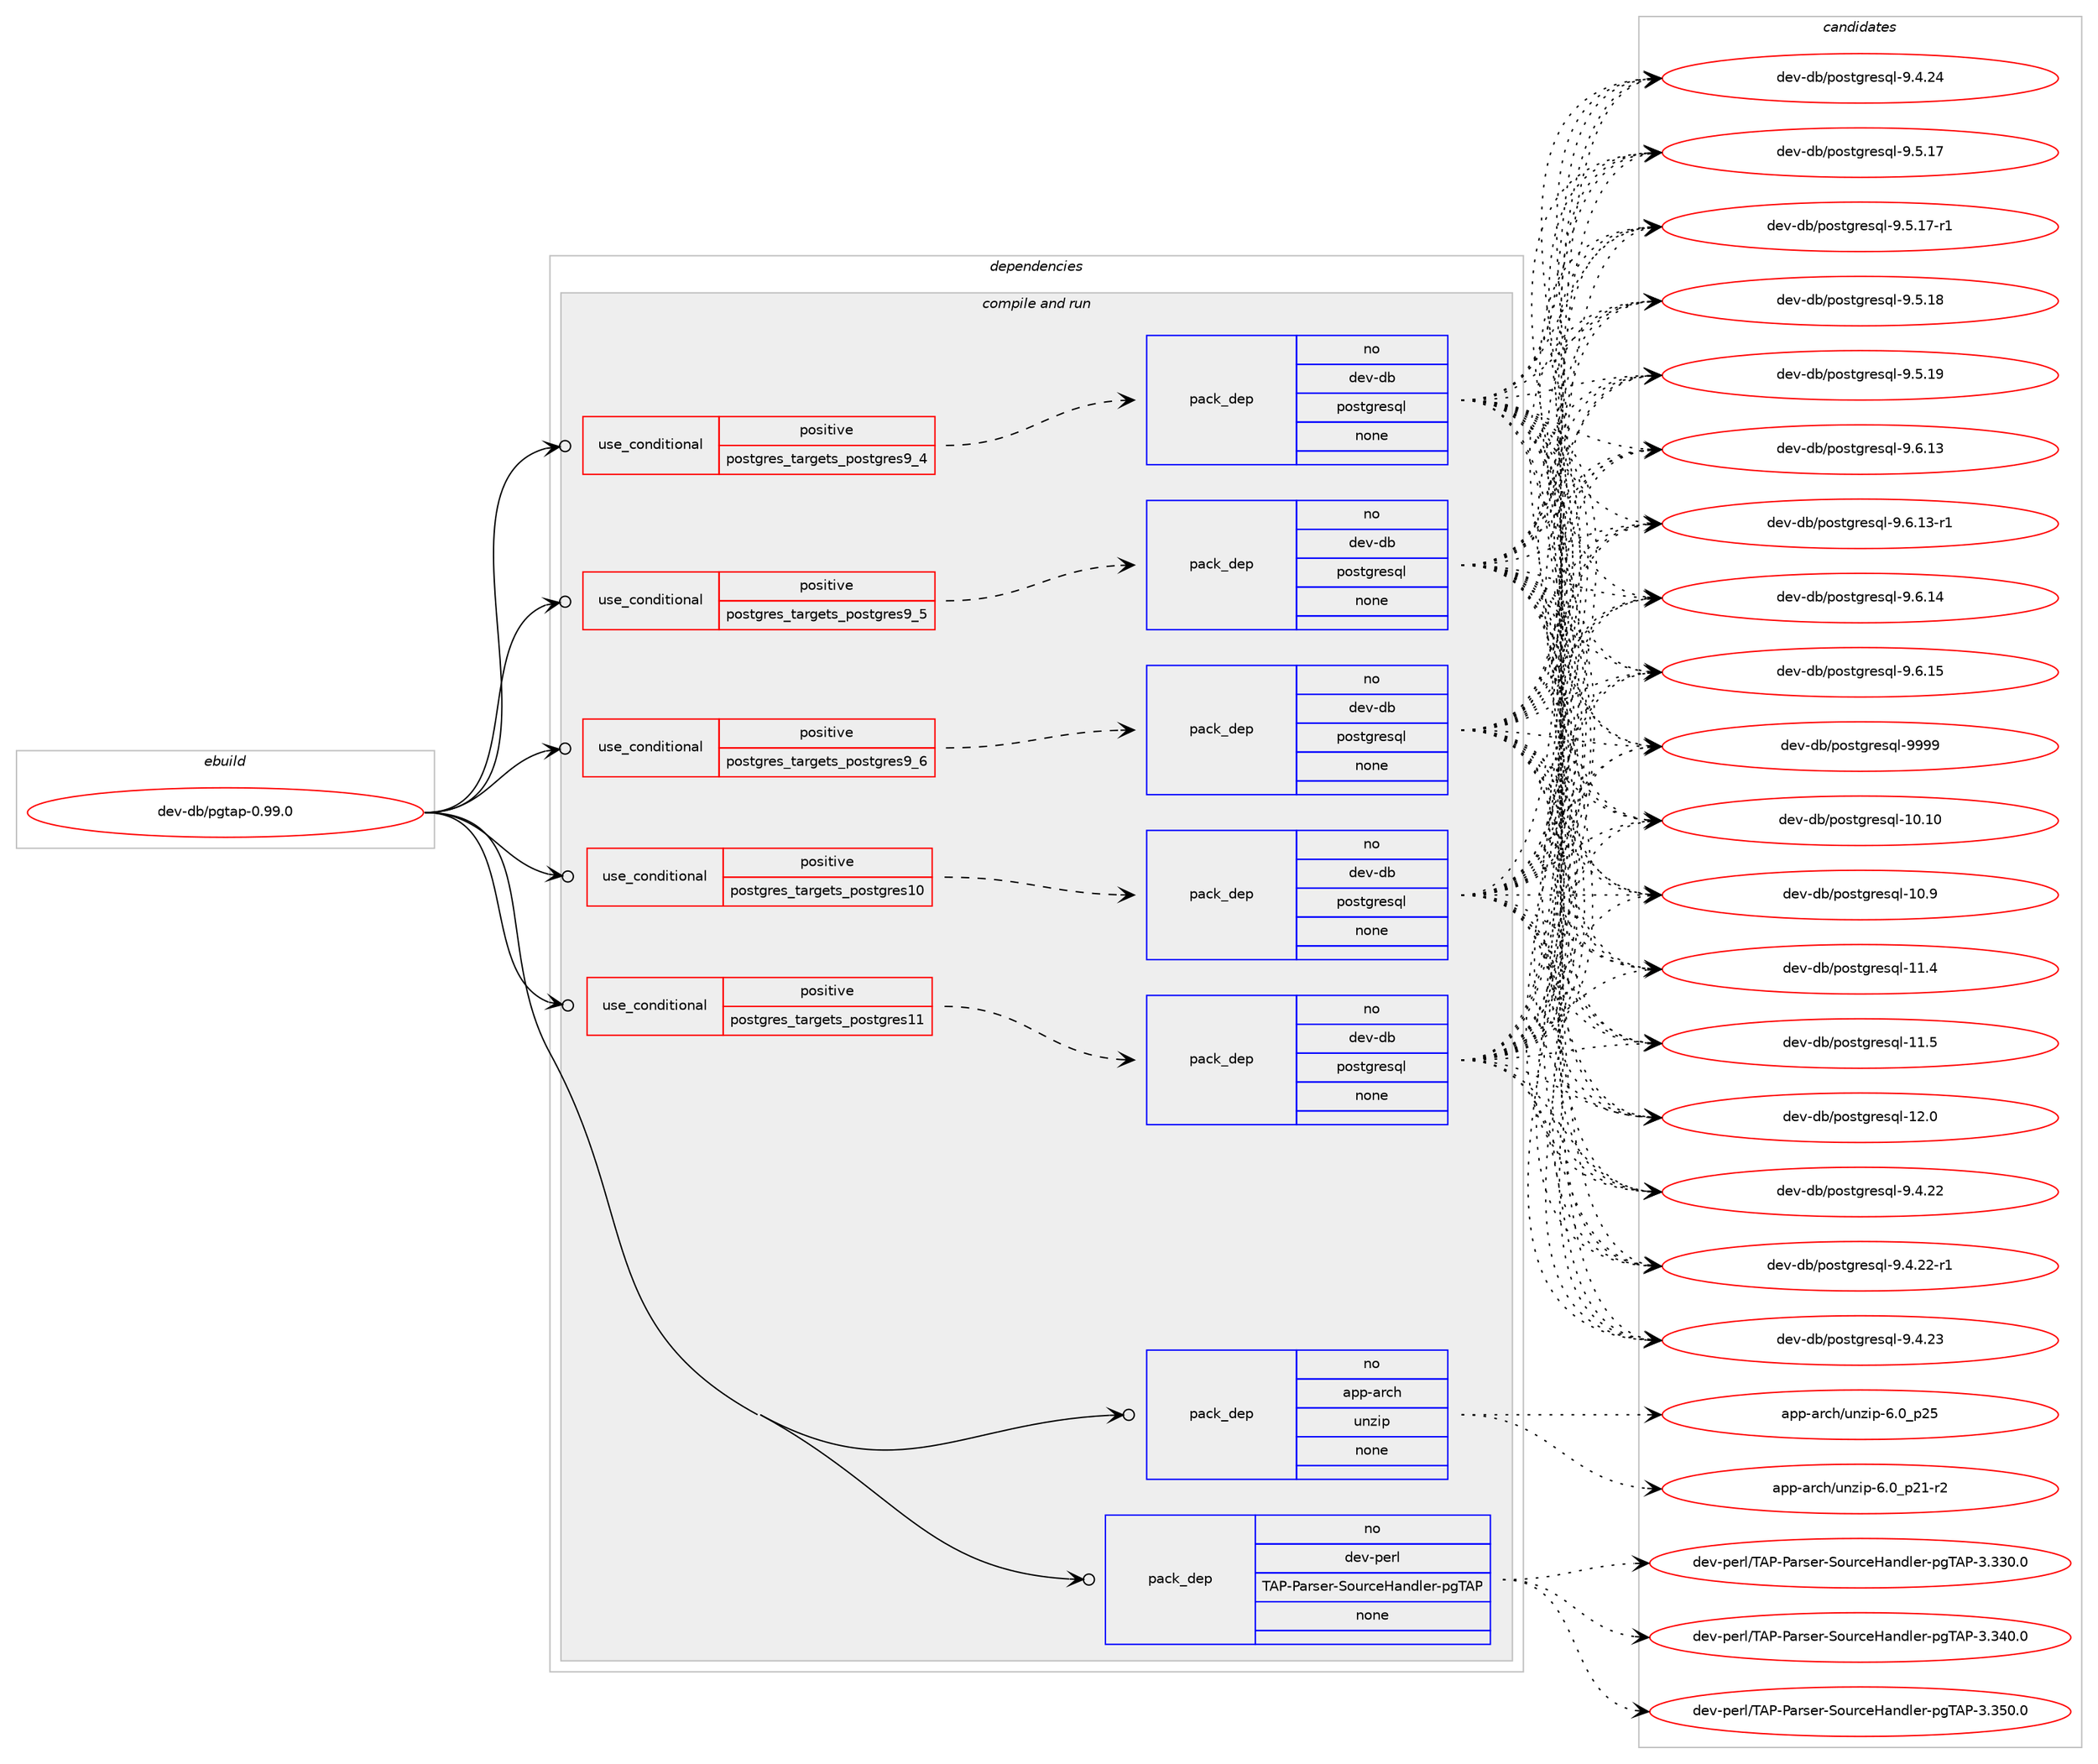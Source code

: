 digraph prolog {

# *************
# Graph options
# *************

newrank=true;
concentrate=true;
compound=true;
graph [rankdir=LR,fontname=Helvetica,fontsize=10,ranksep=1.5];#, ranksep=2.5, nodesep=0.2];
edge  [arrowhead=vee];
node  [fontname=Helvetica,fontsize=10];

# **********
# The ebuild
# **********

subgraph cluster_leftcol {
color=gray;
rank=same;
label=<<i>ebuild</i>>;
id [label="dev-db/pgtap-0.99.0", color=red, width=4, href="../dev-db/pgtap-0.99.0.svg"];
}

# ****************
# The dependencies
# ****************

subgraph cluster_midcol {
color=gray;
label=<<i>dependencies</i>>;
subgraph cluster_compile {
fillcolor="#eeeeee";
style=filled;
label=<<i>compile</i>>;
}
subgraph cluster_compileandrun {
fillcolor="#eeeeee";
style=filled;
label=<<i>compile and run</i>>;
subgraph cond123547 {
dependency521700 [label=<<TABLE BORDER="0" CELLBORDER="1" CELLSPACING="0" CELLPADDING="4"><TR><TD ROWSPAN="3" CELLPADDING="10">use_conditional</TD></TR><TR><TD>positive</TD></TR><TR><TD>postgres_targets_postgres10</TD></TR></TABLE>>, shape=none, color=red];
subgraph pack388435 {
dependency521701 [label=<<TABLE BORDER="0" CELLBORDER="1" CELLSPACING="0" CELLPADDING="4" WIDTH="220"><TR><TD ROWSPAN="6" CELLPADDING="30">pack_dep</TD></TR><TR><TD WIDTH="110">no</TD></TR><TR><TD>dev-db</TD></TR><TR><TD>postgresql</TD></TR><TR><TD>none</TD></TR><TR><TD></TD></TR></TABLE>>, shape=none, color=blue];
}
dependency521700:e -> dependency521701:w [weight=20,style="dashed",arrowhead="vee"];
}
id:e -> dependency521700:w [weight=20,style="solid",arrowhead="odotvee"];
subgraph cond123548 {
dependency521702 [label=<<TABLE BORDER="0" CELLBORDER="1" CELLSPACING="0" CELLPADDING="4"><TR><TD ROWSPAN="3" CELLPADDING="10">use_conditional</TD></TR><TR><TD>positive</TD></TR><TR><TD>postgres_targets_postgres11</TD></TR></TABLE>>, shape=none, color=red];
subgraph pack388436 {
dependency521703 [label=<<TABLE BORDER="0" CELLBORDER="1" CELLSPACING="0" CELLPADDING="4" WIDTH="220"><TR><TD ROWSPAN="6" CELLPADDING="30">pack_dep</TD></TR><TR><TD WIDTH="110">no</TD></TR><TR><TD>dev-db</TD></TR><TR><TD>postgresql</TD></TR><TR><TD>none</TD></TR><TR><TD></TD></TR></TABLE>>, shape=none, color=blue];
}
dependency521702:e -> dependency521703:w [weight=20,style="dashed",arrowhead="vee"];
}
id:e -> dependency521702:w [weight=20,style="solid",arrowhead="odotvee"];
subgraph cond123549 {
dependency521704 [label=<<TABLE BORDER="0" CELLBORDER="1" CELLSPACING="0" CELLPADDING="4"><TR><TD ROWSPAN="3" CELLPADDING="10">use_conditional</TD></TR><TR><TD>positive</TD></TR><TR><TD>postgres_targets_postgres9_4</TD></TR></TABLE>>, shape=none, color=red];
subgraph pack388437 {
dependency521705 [label=<<TABLE BORDER="0" CELLBORDER="1" CELLSPACING="0" CELLPADDING="4" WIDTH="220"><TR><TD ROWSPAN="6" CELLPADDING="30">pack_dep</TD></TR><TR><TD WIDTH="110">no</TD></TR><TR><TD>dev-db</TD></TR><TR><TD>postgresql</TD></TR><TR><TD>none</TD></TR><TR><TD></TD></TR></TABLE>>, shape=none, color=blue];
}
dependency521704:e -> dependency521705:w [weight=20,style="dashed",arrowhead="vee"];
}
id:e -> dependency521704:w [weight=20,style="solid",arrowhead="odotvee"];
subgraph cond123550 {
dependency521706 [label=<<TABLE BORDER="0" CELLBORDER="1" CELLSPACING="0" CELLPADDING="4"><TR><TD ROWSPAN="3" CELLPADDING="10">use_conditional</TD></TR><TR><TD>positive</TD></TR><TR><TD>postgres_targets_postgres9_5</TD></TR></TABLE>>, shape=none, color=red];
subgraph pack388438 {
dependency521707 [label=<<TABLE BORDER="0" CELLBORDER="1" CELLSPACING="0" CELLPADDING="4" WIDTH="220"><TR><TD ROWSPAN="6" CELLPADDING="30">pack_dep</TD></TR><TR><TD WIDTH="110">no</TD></TR><TR><TD>dev-db</TD></TR><TR><TD>postgresql</TD></TR><TR><TD>none</TD></TR><TR><TD></TD></TR></TABLE>>, shape=none, color=blue];
}
dependency521706:e -> dependency521707:w [weight=20,style="dashed",arrowhead="vee"];
}
id:e -> dependency521706:w [weight=20,style="solid",arrowhead="odotvee"];
subgraph cond123551 {
dependency521708 [label=<<TABLE BORDER="0" CELLBORDER="1" CELLSPACING="0" CELLPADDING="4"><TR><TD ROWSPAN="3" CELLPADDING="10">use_conditional</TD></TR><TR><TD>positive</TD></TR><TR><TD>postgres_targets_postgres9_6</TD></TR></TABLE>>, shape=none, color=red];
subgraph pack388439 {
dependency521709 [label=<<TABLE BORDER="0" CELLBORDER="1" CELLSPACING="0" CELLPADDING="4" WIDTH="220"><TR><TD ROWSPAN="6" CELLPADDING="30">pack_dep</TD></TR><TR><TD WIDTH="110">no</TD></TR><TR><TD>dev-db</TD></TR><TR><TD>postgresql</TD></TR><TR><TD>none</TD></TR><TR><TD></TD></TR></TABLE>>, shape=none, color=blue];
}
dependency521708:e -> dependency521709:w [weight=20,style="dashed",arrowhead="vee"];
}
id:e -> dependency521708:w [weight=20,style="solid",arrowhead="odotvee"];
subgraph pack388440 {
dependency521710 [label=<<TABLE BORDER="0" CELLBORDER="1" CELLSPACING="0" CELLPADDING="4" WIDTH="220"><TR><TD ROWSPAN="6" CELLPADDING="30">pack_dep</TD></TR><TR><TD WIDTH="110">no</TD></TR><TR><TD>app-arch</TD></TR><TR><TD>unzip</TD></TR><TR><TD>none</TD></TR><TR><TD></TD></TR></TABLE>>, shape=none, color=blue];
}
id:e -> dependency521710:w [weight=20,style="solid",arrowhead="odotvee"];
subgraph pack388441 {
dependency521711 [label=<<TABLE BORDER="0" CELLBORDER="1" CELLSPACING="0" CELLPADDING="4" WIDTH="220"><TR><TD ROWSPAN="6" CELLPADDING="30">pack_dep</TD></TR><TR><TD WIDTH="110">no</TD></TR><TR><TD>dev-perl</TD></TR><TR><TD>TAP-Parser-SourceHandler-pgTAP</TD></TR><TR><TD>none</TD></TR><TR><TD></TD></TR></TABLE>>, shape=none, color=blue];
}
id:e -> dependency521711:w [weight=20,style="solid",arrowhead="odotvee"];
}
subgraph cluster_run {
fillcolor="#eeeeee";
style=filled;
label=<<i>run</i>>;
}
}

# **************
# The candidates
# **************

subgraph cluster_choices {
rank=same;
color=gray;
label=<<i>candidates</i>>;

subgraph choice388435 {
color=black;
nodesep=1;
choice100101118451009847112111115116103114101115113108454948464948 [label="dev-db/postgresql-10.10", color=red, width=4,href="../dev-db/postgresql-10.10.svg"];
choice1001011184510098471121111151161031141011151131084549484657 [label="dev-db/postgresql-10.9", color=red, width=4,href="../dev-db/postgresql-10.9.svg"];
choice1001011184510098471121111151161031141011151131084549494652 [label="dev-db/postgresql-11.4", color=red, width=4,href="../dev-db/postgresql-11.4.svg"];
choice1001011184510098471121111151161031141011151131084549494653 [label="dev-db/postgresql-11.5", color=red, width=4,href="../dev-db/postgresql-11.5.svg"];
choice1001011184510098471121111151161031141011151131084549504648 [label="dev-db/postgresql-12.0", color=red, width=4,href="../dev-db/postgresql-12.0.svg"];
choice10010111845100984711211111511610311410111511310845574652465050 [label="dev-db/postgresql-9.4.22", color=red, width=4,href="../dev-db/postgresql-9.4.22.svg"];
choice100101118451009847112111115116103114101115113108455746524650504511449 [label="dev-db/postgresql-9.4.22-r1", color=red, width=4,href="../dev-db/postgresql-9.4.22-r1.svg"];
choice10010111845100984711211111511610311410111511310845574652465051 [label="dev-db/postgresql-9.4.23", color=red, width=4,href="../dev-db/postgresql-9.4.23.svg"];
choice10010111845100984711211111511610311410111511310845574652465052 [label="dev-db/postgresql-9.4.24", color=red, width=4,href="../dev-db/postgresql-9.4.24.svg"];
choice10010111845100984711211111511610311410111511310845574653464955 [label="dev-db/postgresql-9.5.17", color=red, width=4,href="../dev-db/postgresql-9.5.17.svg"];
choice100101118451009847112111115116103114101115113108455746534649554511449 [label="dev-db/postgresql-9.5.17-r1", color=red, width=4,href="../dev-db/postgresql-9.5.17-r1.svg"];
choice10010111845100984711211111511610311410111511310845574653464956 [label="dev-db/postgresql-9.5.18", color=red, width=4,href="../dev-db/postgresql-9.5.18.svg"];
choice10010111845100984711211111511610311410111511310845574653464957 [label="dev-db/postgresql-9.5.19", color=red, width=4,href="../dev-db/postgresql-9.5.19.svg"];
choice10010111845100984711211111511610311410111511310845574654464951 [label="dev-db/postgresql-9.6.13", color=red, width=4,href="../dev-db/postgresql-9.6.13.svg"];
choice100101118451009847112111115116103114101115113108455746544649514511449 [label="dev-db/postgresql-9.6.13-r1", color=red, width=4,href="../dev-db/postgresql-9.6.13-r1.svg"];
choice10010111845100984711211111511610311410111511310845574654464952 [label="dev-db/postgresql-9.6.14", color=red, width=4,href="../dev-db/postgresql-9.6.14.svg"];
choice10010111845100984711211111511610311410111511310845574654464953 [label="dev-db/postgresql-9.6.15", color=red, width=4,href="../dev-db/postgresql-9.6.15.svg"];
choice1001011184510098471121111151161031141011151131084557575757 [label="dev-db/postgresql-9999", color=red, width=4,href="../dev-db/postgresql-9999.svg"];
dependency521701:e -> choice100101118451009847112111115116103114101115113108454948464948:w [style=dotted,weight="100"];
dependency521701:e -> choice1001011184510098471121111151161031141011151131084549484657:w [style=dotted,weight="100"];
dependency521701:e -> choice1001011184510098471121111151161031141011151131084549494652:w [style=dotted,weight="100"];
dependency521701:e -> choice1001011184510098471121111151161031141011151131084549494653:w [style=dotted,weight="100"];
dependency521701:e -> choice1001011184510098471121111151161031141011151131084549504648:w [style=dotted,weight="100"];
dependency521701:e -> choice10010111845100984711211111511610311410111511310845574652465050:w [style=dotted,weight="100"];
dependency521701:e -> choice100101118451009847112111115116103114101115113108455746524650504511449:w [style=dotted,weight="100"];
dependency521701:e -> choice10010111845100984711211111511610311410111511310845574652465051:w [style=dotted,weight="100"];
dependency521701:e -> choice10010111845100984711211111511610311410111511310845574652465052:w [style=dotted,weight="100"];
dependency521701:e -> choice10010111845100984711211111511610311410111511310845574653464955:w [style=dotted,weight="100"];
dependency521701:e -> choice100101118451009847112111115116103114101115113108455746534649554511449:w [style=dotted,weight="100"];
dependency521701:e -> choice10010111845100984711211111511610311410111511310845574653464956:w [style=dotted,weight="100"];
dependency521701:e -> choice10010111845100984711211111511610311410111511310845574653464957:w [style=dotted,weight="100"];
dependency521701:e -> choice10010111845100984711211111511610311410111511310845574654464951:w [style=dotted,weight="100"];
dependency521701:e -> choice100101118451009847112111115116103114101115113108455746544649514511449:w [style=dotted,weight="100"];
dependency521701:e -> choice10010111845100984711211111511610311410111511310845574654464952:w [style=dotted,weight="100"];
dependency521701:e -> choice10010111845100984711211111511610311410111511310845574654464953:w [style=dotted,weight="100"];
dependency521701:e -> choice1001011184510098471121111151161031141011151131084557575757:w [style=dotted,weight="100"];
}
subgraph choice388436 {
color=black;
nodesep=1;
choice100101118451009847112111115116103114101115113108454948464948 [label="dev-db/postgresql-10.10", color=red, width=4,href="../dev-db/postgresql-10.10.svg"];
choice1001011184510098471121111151161031141011151131084549484657 [label="dev-db/postgresql-10.9", color=red, width=4,href="../dev-db/postgresql-10.9.svg"];
choice1001011184510098471121111151161031141011151131084549494652 [label="dev-db/postgresql-11.4", color=red, width=4,href="../dev-db/postgresql-11.4.svg"];
choice1001011184510098471121111151161031141011151131084549494653 [label="dev-db/postgresql-11.5", color=red, width=4,href="../dev-db/postgresql-11.5.svg"];
choice1001011184510098471121111151161031141011151131084549504648 [label="dev-db/postgresql-12.0", color=red, width=4,href="../dev-db/postgresql-12.0.svg"];
choice10010111845100984711211111511610311410111511310845574652465050 [label="dev-db/postgresql-9.4.22", color=red, width=4,href="../dev-db/postgresql-9.4.22.svg"];
choice100101118451009847112111115116103114101115113108455746524650504511449 [label="dev-db/postgresql-9.4.22-r1", color=red, width=4,href="../dev-db/postgresql-9.4.22-r1.svg"];
choice10010111845100984711211111511610311410111511310845574652465051 [label="dev-db/postgresql-9.4.23", color=red, width=4,href="../dev-db/postgresql-9.4.23.svg"];
choice10010111845100984711211111511610311410111511310845574652465052 [label="dev-db/postgresql-9.4.24", color=red, width=4,href="../dev-db/postgresql-9.4.24.svg"];
choice10010111845100984711211111511610311410111511310845574653464955 [label="dev-db/postgresql-9.5.17", color=red, width=4,href="../dev-db/postgresql-9.5.17.svg"];
choice100101118451009847112111115116103114101115113108455746534649554511449 [label="dev-db/postgresql-9.5.17-r1", color=red, width=4,href="../dev-db/postgresql-9.5.17-r1.svg"];
choice10010111845100984711211111511610311410111511310845574653464956 [label="dev-db/postgresql-9.5.18", color=red, width=4,href="../dev-db/postgresql-9.5.18.svg"];
choice10010111845100984711211111511610311410111511310845574653464957 [label="dev-db/postgresql-9.5.19", color=red, width=4,href="../dev-db/postgresql-9.5.19.svg"];
choice10010111845100984711211111511610311410111511310845574654464951 [label="dev-db/postgresql-9.6.13", color=red, width=4,href="../dev-db/postgresql-9.6.13.svg"];
choice100101118451009847112111115116103114101115113108455746544649514511449 [label="dev-db/postgresql-9.6.13-r1", color=red, width=4,href="../dev-db/postgresql-9.6.13-r1.svg"];
choice10010111845100984711211111511610311410111511310845574654464952 [label="dev-db/postgresql-9.6.14", color=red, width=4,href="../dev-db/postgresql-9.6.14.svg"];
choice10010111845100984711211111511610311410111511310845574654464953 [label="dev-db/postgresql-9.6.15", color=red, width=4,href="../dev-db/postgresql-9.6.15.svg"];
choice1001011184510098471121111151161031141011151131084557575757 [label="dev-db/postgresql-9999", color=red, width=4,href="../dev-db/postgresql-9999.svg"];
dependency521703:e -> choice100101118451009847112111115116103114101115113108454948464948:w [style=dotted,weight="100"];
dependency521703:e -> choice1001011184510098471121111151161031141011151131084549484657:w [style=dotted,weight="100"];
dependency521703:e -> choice1001011184510098471121111151161031141011151131084549494652:w [style=dotted,weight="100"];
dependency521703:e -> choice1001011184510098471121111151161031141011151131084549494653:w [style=dotted,weight="100"];
dependency521703:e -> choice1001011184510098471121111151161031141011151131084549504648:w [style=dotted,weight="100"];
dependency521703:e -> choice10010111845100984711211111511610311410111511310845574652465050:w [style=dotted,weight="100"];
dependency521703:e -> choice100101118451009847112111115116103114101115113108455746524650504511449:w [style=dotted,weight="100"];
dependency521703:e -> choice10010111845100984711211111511610311410111511310845574652465051:w [style=dotted,weight="100"];
dependency521703:e -> choice10010111845100984711211111511610311410111511310845574652465052:w [style=dotted,weight="100"];
dependency521703:e -> choice10010111845100984711211111511610311410111511310845574653464955:w [style=dotted,weight="100"];
dependency521703:e -> choice100101118451009847112111115116103114101115113108455746534649554511449:w [style=dotted,weight="100"];
dependency521703:e -> choice10010111845100984711211111511610311410111511310845574653464956:w [style=dotted,weight="100"];
dependency521703:e -> choice10010111845100984711211111511610311410111511310845574653464957:w [style=dotted,weight="100"];
dependency521703:e -> choice10010111845100984711211111511610311410111511310845574654464951:w [style=dotted,weight="100"];
dependency521703:e -> choice100101118451009847112111115116103114101115113108455746544649514511449:w [style=dotted,weight="100"];
dependency521703:e -> choice10010111845100984711211111511610311410111511310845574654464952:w [style=dotted,weight="100"];
dependency521703:e -> choice10010111845100984711211111511610311410111511310845574654464953:w [style=dotted,weight="100"];
dependency521703:e -> choice1001011184510098471121111151161031141011151131084557575757:w [style=dotted,weight="100"];
}
subgraph choice388437 {
color=black;
nodesep=1;
choice100101118451009847112111115116103114101115113108454948464948 [label="dev-db/postgresql-10.10", color=red, width=4,href="../dev-db/postgresql-10.10.svg"];
choice1001011184510098471121111151161031141011151131084549484657 [label="dev-db/postgresql-10.9", color=red, width=4,href="../dev-db/postgresql-10.9.svg"];
choice1001011184510098471121111151161031141011151131084549494652 [label="dev-db/postgresql-11.4", color=red, width=4,href="../dev-db/postgresql-11.4.svg"];
choice1001011184510098471121111151161031141011151131084549494653 [label="dev-db/postgresql-11.5", color=red, width=4,href="../dev-db/postgresql-11.5.svg"];
choice1001011184510098471121111151161031141011151131084549504648 [label="dev-db/postgresql-12.0", color=red, width=4,href="../dev-db/postgresql-12.0.svg"];
choice10010111845100984711211111511610311410111511310845574652465050 [label="dev-db/postgresql-9.4.22", color=red, width=4,href="../dev-db/postgresql-9.4.22.svg"];
choice100101118451009847112111115116103114101115113108455746524650504511449 [label="dev-db/postgresql-9.4.22-r1", color=red, width=4,href="../dev-db/postgresql-9.4.22-r1.svg"];
choice10010111845100984711211111511610311410111511310845574652465051 [label="dev-db/postgresql-9.4.23", color=red, width=4,href="../dev-db/postgresql-9.4.23.svg"];
choice10010111845100984711211111511610311410111511310845574652465052 [label="dev-db/postgresql-9.4.24", color=red, width=4,href="../dev-db/postgresql-9.4.24.svg"];
choice10010111845100984711211111511610311410111511310845574653464955 [label="dev-db/postgresql-9.5.17", color=red, width=4,href="../dev-db/postgresql-9.5.17.svg"];
choice100101118451009847112111115116103114101115113108455746534649554511449 [label="dev-db/postgresql-9.5.17-r1", color=red, width=4,href="../dev-db/postgresql-9.5.17-r1.svg"];
choice10010111845100984711211111511610311410111511310845574653464956 [label="dev-db/postgresql-9.5.18", color=red, width=4,href="../dev-db/postgresql-9.5.18.svg"];
choice10010111845100984711211111511610311410111511310845574653464957 [label="dev-db/postgresql-9.5.19", color=red, width=4,href="../dev-db/postgresql-9.5.19.svg"];
choice10010111845100984711211111511610311410111511310845574654464951 [label="dev-db/postgresql-9.6.13", color=red, width=4,href="../dev-db/postgresql-9.6.13.svg"];
choice100101118451009847112111115116103114101115113108455746544649514511449 [label="dev-db/postgresql-9.6.13-r1", color=red, width=4,href="../dev-db/postgresql-9.6.13-r1.svg"];
choice10010111845100984711211111511610311410111511310845574654464952 [label="dev-db/postgresql-9.6.14", color=red, width=4,href="../dev-db/postgresql-9.6.14.svg"];
choice10010111845100984711211111511610311410111511310845574654464953 [label="dev-db/postgresql-9.6.15", color=red, width=4,href="../dev-db/postgresql-9.6.15.svg"];
choice1001011184510098471121111151161031141011151131084557575757 [label="dev-db/postgresql-9999", color=red, width=4,href="../dev-db/postgresql-9999.svg"];
dependency521705:e -> choice100101118451009847112111115116103114101115113108454948464948:w [style=dotted,weight="100"];
dependency521705:e -> choice1001011184510098471121111151161031141011151131084549484657:w [style=dotted,weight="100"];
dependency521705:e -> choice1001011184510098471121111151161031141011151131084549494652:w [style=dotted,weight="100"];
dependency521705:e -> choice1001011184510098471121111151161031141011151131084549494653:w [style=dotted,weight="100"];
dependency521705:e -> choice1001011184510098471121111151161031141011151131084549504648:w [style=dotted,weight="100"];
dependency521705:e -> choice10010111845100984711211111511610311410111511310845574652465050:w [style=dotted,weight="100"];
dependency521705:e -> choice100101118451009847112111115116103114101115113108455746524650504511449:w [style=dotted,weight="100"];
dependency521705:e -> choice10010111845100984711211111511610311410111511310845574652465051:w [style=dotted,weight="100"];
dependency521705:e -> choice10010111845100984711211111511610311410111511310845574652465052:w [style=dotted,weight="100"];
dependency521705:e -> choice10010111845100984711211111511610311410111511310845574653464955:w [style=dotted,weight="100"];
dependency521705:e -> choice100101118451009847112111115116103114101115113108455746534649554511449:w [style=dotted,weight="100"];
dependency521705:e -> choice10010111845100984711211111511610311410111511310845574653464956:w [style=dotted,weight="100"];
dependency521705:e -> choice10010111845100984711211111511610311410111511310845574653464957:w [style=dotted,weight="100"];
dependency521705:e -> choice10010111845100984711211111511610311410111511310845574654464951:w [style=dotted,weight="100"];
dependency521705:e -> choice100101118451009847112111115116103114101115113108455746544649514511449:w [style=dotted,weight="100"];
dependency521705:e -> choice10010111845100984711211111511610311410111511310845574654464952:w [style=dotted,weight="100"];
dependency521705:e -> choice10010111845100984711211111511610311410111511310845574654464953:w [style=dotted,weight="100"];
dependency521705:e -> choice1001011184510098471121111151161031141011151131084557575757:w [style=dotted,weight="100"];
}
subgraph choice388438 {
color=black;
nodesep=1;
choice100101118451009847112111115116103114101115113108454948464948 [label="dev-db/postgresql-10.10", color=red, width=4,href="../dev-db/postgresql-10.10.svg"];
choice1001011184510098471121111151161031141011151131084549484657 [label="dev-db/postgresql-10.9", color=red, width=4,href="../dev-db/postgresql-10.9.svg"];
choice1001011184510098471121111151161031141011151131084549494652 [label="dev-db/postgresql-11.4", color=red, width=4,href="../dev-db/postgresql-11.4.svg"];
choice1001011184510098471121111151161031141011151131084549494653 [label="dev-db/postgresql-11.5", color=red, width=4,href="../dev-db/postgresql-11.5.svg"];
choice1001011184510098471121111151161031141011151131084549504648 [label="dev-db/postgresql-12.0", color=red, width=4,href="../dev-db/postgresql-12.0.svg"];
choice10010111845100984711211111511610311410111511310845574652465050 [label="dev-db/postgresql-9.4.22", color=red, width=4,href="../dev-db/postgresql-9.4.22.svg"];
choice100101118451009847112111115116103114101115113108455746524650504511449 [label="dev-db/postgresql-9.4.22-r1", color=red, width=4,href="../dev-db/postgresql-9.4.22-r1.svg"];
choice10010111845100984711211111511610311410111511310845574652465051 [label="dev-db/postgresql-9.4.23", color=red, width=4,href="../dev-db/postgresql-9.4.23.svg"];
choice10010111845100984711211111511610311410111511310845574652465052 [label="dev-db/postgresql-9.4.24", color=red, width=4,href="../dev-db/postgresql-9.4.24.svg"];
choice10010111845100984711211111511610311410111511310845574653464955 [label="dev-db/postgresql-9.5.17", color=red, width=4,href="../dev-db/postgresql-9.5.17.svg"];
choice100101118451009847112111115116103114101115113108455746534649554511449 [label="dev-db/postgresql-9.5.17-r1", color=red, width=4,href="../dev-db/postgresql-9.5.17-r1.svg"];
choice10010111845100984711211111511610311410111511310845574653464956 [label="dev-db/postgresql-9.5.18", color=red, width=4,href="../dev-db/postgresql-9.5.18.svg"];
choice10010111845100984711211111511610311410111511310845574653464957 [label="dev-db/postgresql-9.5.19", color=red, width=4,href="../dev-db/postgresql-9.5.19.svg"];
choice10010111845100984711211111511610311410111511310845574654464951 [label="dev-db/postgresql-9.6.13", color=red, width=4,href="../dev-db/postgresql-9.6.13.svg"];
choice100101118451009847112111115116103114101115113108455746544649514511449 [label="dev-db/postgresql-9.6.13-r1", color=red, width=4,href="../dev-db/postgresql-9.6.13-r1.svg"];
choice10010111845100984711211111511610311410111511310845574654464952 [label="dev-db/postgresql-9.6.14", color=red, width=4,href="../dev-db/postgresql-9.6.14.svg"];
choice10010111845100984711211111511610311410111511310845574654464953 [label="dev-db/postgresql-9.6.15", color=red, width=4,href="../dev-db/postgresql-9.6.15.svg"];
choice1001011184510098471121111151161031141011151131084557575757 [label="dev-db/postgresql-9999", color=red, width=4,href="../dev-db/postgresql-9999.svg"];
dependency521707:e -> choice100101118451009847112111115116103114101115113108454948464948:w [style=dotted,weight="100"];
dependency521707:e -> choice1001011184510098471121111151161031141011151131084549484657:w [style=dotted,weight="100"];
dependency521707:e -> choice1001011184510098471121111151161031141011151131084549494652:w [style=dotted,weight="100"];
dependency521707:e -> choice1001011184510098471121111151161031141011151131084549494653:w [style=dotted,weight="100"];
dependency521707:e -> choice1001011184510098471121111151161031141011151131084549504648:w [style=dotted,weight="100"];
dependency521707:e -> choice10010111845100984711211111511610311410111511310845574652465050:w [style=dotted,weight="100"];
dependency521707:e -> choice100101118451009847112111115116103114101115113108455746524650504511449:w [style=dotted,weight="100"];
dependency521707:e -> choice10010111845100984711211111511610311410111511310845574652465051:w [style=dotted,weight="100"];
dependency521707:e -> choice10010111845100984711211111511610311410111511310845574652465052:w [style=dotted,weight="100"];
dependency521707:e -> choice10010111845100984711211111511610311410111511310845574653464955:w [style=dotted,weight="100"];
dependency521707:e -> choice100101118451009847112111115116103114101115113108455746534649554511449:w [style=dotted,weight="100"];
dependency521707:e -> choice10010111845100984711211111511610311410111511310845574653464956:w [style=dotted,weight="100"];
dependency521707:e -> choice10010111845100984711211111511610311410111511310845574653464957:w [style=dotted,weight="100"];
dependency521707:e -> choice10010111845100984711211111511610311410111511310845574654464951:w [style=dotted,weight="100"];
dependency521707:e -> choice100101118451009847112111115116103114101115113108455746544649514511449:w [style=dotted,weight="100"];
dependency521707:e -> choice10010111845100984711211111511610311410111511310845574654464952:w [style=dotted,weight="100"];
dependency521707:e -> choice10010111845100984711211111511610311410111511310845574654464953:w [style=dotted,weight="100"];
dependency521707:e -> choice1001011184510098471121111151161031141011151131084557575757:w [style=dotted,weight="100"];
}
subgraph choice388439 {
color=black;
nodesep=1;
choice100101118451009847112111115116103114101115113108454948464948 [label="dev-db/postgresql-10.10", color=red, width=4,href="../dev-db/postgresql-10.10.svg"];
choice1001011184510098471121111151161031141011151131084549484657 [label="dev-db/postgresql-10.9", color=red, width=4,href="../dev-db/postgresql-10.9.svg"];
choice1001011184510098471121111151161031141011151131084549494652 [label="dev-db/postgresql-11.4", color=red, width=4,href="../dev-db/postgresql-11.4.svg"];
choice1001011184510098471121111151161031141011151131084549494653 [label="dev-db/postgresql-11.5", color=red, width=4,href="../dev-db/postgresql-11.5.svg"];
choice1001011184510098471121111151161031141011151131084549504648 [label="dev-db/postgresql-12.0", color=red, width=4,href="../dev-db/postgresql-12.0.svg"];
choice10010111845100984711211111511610311410111511310845574652465050 [label="dev-db/postgresql-9.4.22", color=red, width=4,href="../dev-db/postgresql-9.4.22.svg"];
choice100101118451009847112111115116103114101115113108455746524650504511449 [label="dev-db/postgresql-9.4.22-r1", color=red, width=4,href="../dev-db/postgresql-9.4.22-r1.svg"];
choice10010111845100984711211111511610311410111511310845574652465051 [label="dev-db/postgresql-9.4.23", color=red, width=4,href="../dev-db/postgresql-9.4.23.svg"];
choice10010111845100984711211111511610311410111511310845574652465052 [label="dev-db/postgresql-9.4.24", color=red, width=4,href="../dev-db/postgresql-9.4.24.svg"];
choice10010111845100984711211111511610311410111511310845574653464955 [label="dev-db/postgresql-9.5.17", color=red, width=4,href="../dev-db/postgresql-9.5.17.svg"];
choice100101118451009847112111115116103114101115113108455746534649554511449 [label="dev-db/postgresql-9.5.17-r1", color=red, width=4,href="../dev-db/postgresql-9.5.17-r1.svg"];
choice10010111845100984711211111511610311410111511310845574653464956 [label="dev-db/postgresql-9.5.18", color=red, width=4,href="../dev-db/postgresql-9.5.18.svg"];
choice10010111845100984711211111511610311410111511310845574653464957 [label="dev-db/postgresql-9.5.19", color=red, width=4,href="../dev-db/postgresql-9.5.19.svg"];
choice10010111845100984711211111511610311410111511310845574654464951 [label="dev-db/postgresql-9.6.13", color=red, width=4,href="../dev-db/postgresql-9.6.13.svg"];
choice100101118451009847112111115116103114101115113108455746544649514511449 [label="dev-db/postgresql-9.6.13-r1", color=red, width=4,href="../dev-db/postgresql-9.6.13-r1.svg"];
choice10010111845100984711211111511610311410111511310845574654464952 [label="dev-db/postgresql-9.6.14", color=red, width=4,href="../dev-db/postgresql-9.6.14.svg"];
choice10010111845100984711211111511610311410111511310845574654464953 [label="dev-db/postgresql-9.6.15", color=red, width=4,href="../dev-db/postgresql-9.6.15.svg"];
choice1001011184510098471121111151161031141011151131084557575757 [label="dev-db/postgresql-9999", color=red, width=4,href="../dev-db/postgresql-9999.svg"];
dependency521709:e -> choice100101118451009847112111115116103114101115113108454948464948:w [style=dotted,weight="100"];
dependency521709:e -> choice1001011184510098471121111151161031141011151131084549484657:w [style=dotted,weight="100"];
dependency521709:e -> choice1001011184510098471121111151161031141011151131084549494652:w [style=dotted,weight="100"];
dependency521709:e -> choice1001011184510098471121111151161031141011151131084549494653:w [style=dotted,weight="100"];
dependency521709:e -> choice1001011184510098471121111151161031141011151131084549504648:w [style=dotted,weight="100"];
dependency521709:e -> choice10010111845100984711211111511610311410111511310845574652465050:w [style=dotted,weight="100"];
dependency521709:e -> choice100101118451009847112111115116103114101115113108455746524650504511449:w [style=dotted,weight="100"];
dependency521709:e -> choice10010111845100984711211111511610311410111511310845574652465051:w [style=dotted,weight="100"];
dependency521709:e -> choice10010111845100984711211111511610311410111511310845574652465052:w [style=dotted,weight="100"];
dependency521709:e -> choice10010111845100984711211111511610311410111511310845574653464955:w [style=dotted,weight="100"];
dependency521709:e -> choice100101118451009847112111115116103114101115113108455746534649554511449:w [style=dotted,weight="100"];
dependency521709:e -> choice10010111845100984711211111511610311410111511310845574653464956:w [style=dotted,weight="100"];
dependency521709:e -> choice10010111845100984711211111511610311410111511310845574653464957:w [style=dotted,weight="100"];
dependency521709:e -> choice10010111845100984711211111511610311410111511310845574654464951:w [style=dotted,weight="100"];
dependency521709:e -> choice100101118451009847112111115116103114101115113108455746544649514511449:w [style=dotted,weight="100"];
dependency521709:e -> choice10010111845100984711211111511610311410111511310845574654464952:w [style=dotted,weight="100"];
dependency521709:e -> choice10010111845100984711211111511610311410111511310845574654464953:w [style=dotted,weight="100"];
dependency521709:e -> choice1001011184510098471121111151161031141011151131084557575757:w [style=dotted,weight="100"];
}
subgraph choice388440 {
color=black;
nodesep=1;
choice9711211245971149910447117110122105112455446489511250494511450 [label="app-arch/unzip-6.0_p21-r2", color=red, width=4,href="../app-arch/unzip-6.0_p21-r2.svg"];
choice971121124597114991044711711012210511245544648951125053 [label="app-arch/unzip-6.0_p25", color=red, width=4,href="../app-arch/unzip-6.0_p25.svg"];
dependency521710:e -> choice9711211245971149910447117110122105112455446489511250494511450:w [style=dotted,weight="100"];
dependency521710:e -> choice971121124597114991044711711012210511245544648951125053:w [style=dotted,weight="100"];
}
subgraph choice388441 {
color=black;
nodesep=1;
choice10010111845112101114108478465804580971141151011144583111117114991017297110100108101114451121038465804551465151484648 [label="dev-perl/TAP-Parser-SourceHandler-pgTAP-3.330.0", color=red, width=4,href="../dev-perl/TAP-Parser-SourceHandler-pgTAP-3.330.0.svg"];
choice10010111845112101114108478465804580971141151011144583111117114991017297110100108101114451121038465804551465152484648 [label="dev-perl/TAP-Parser-SourceHandler-pgTAP-3.340.0", color=red, width=4,href="../dev-perl/TAP-Parser-SourceHandler-pgTAP-3.340.0.svg"];
choice10010111845112101114108478465804580971141151011144583111117114991017297110100108101114451121038465804551465153484648 [label="dev-perl/TAP-Parser-SourceHandler-pgTAP-3.350.0", color=red, width=4,href="../dev-perl/TAP-Parser-SourceHandler-pgTAP-3.350.0.svg"];
dependency521711:e -> choice10010111845112101114108478465804580971141151011144583111117114991017297110100108101114451121038465804551465151484648:w [style=dotted,weight="100"];
dependency521711:e -> choice10010111845112101114108478465804580971141151011144583111117114991017297110100108101114451121038465804551465152484648:w [style=dotted,weight="100"];
dependency521711:e -> choice10010111845112101114108478465804580971141151011144583111117114991017297110100108101114451121038465804551465153484648:w [style=dotted,weight="100"];
}
}

}
